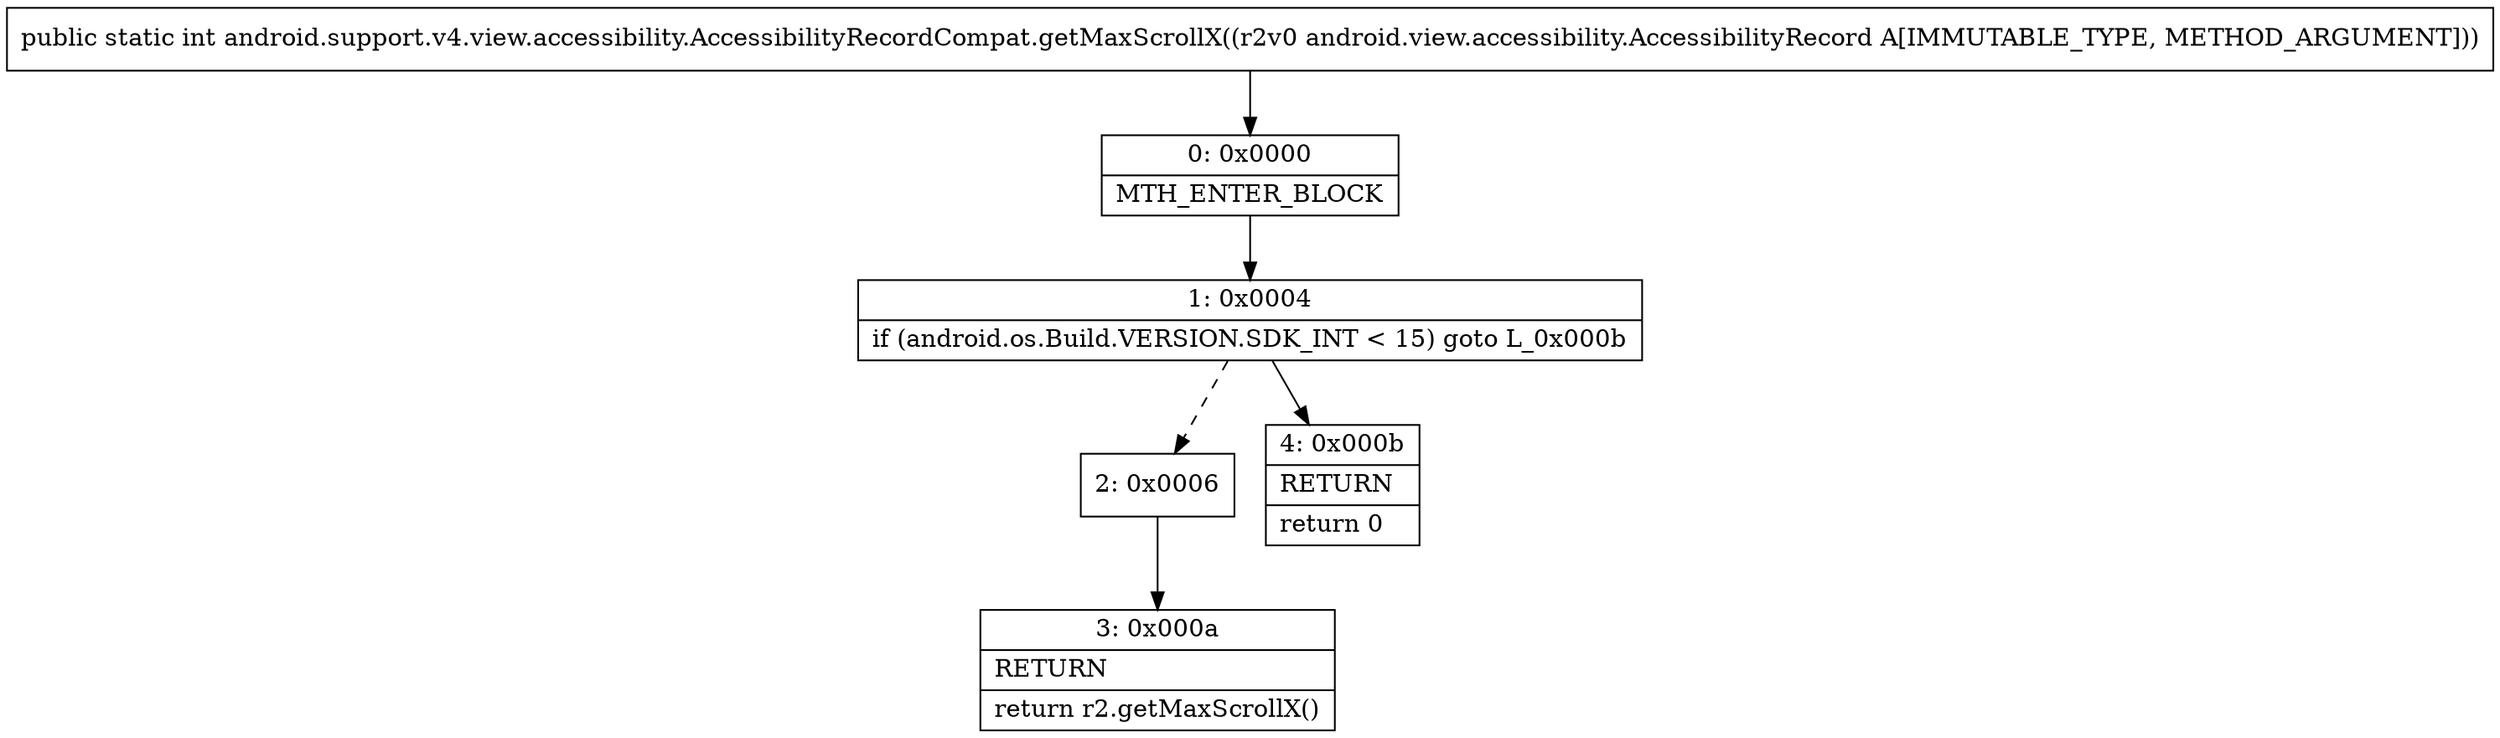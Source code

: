 digraph "CFG forandroid.support.v4.view.accessibility.AccessibilityRecordCompat.getMaxScrollX(Landroid\/view\/accessibility\/AccessibilityRecord;)I" {
Node_0 [shape=record,label="{0\:\ 0x0000|MTH_ENTER_BLOCK\l}"];
Node_1 [shape=record,label="{1\:\ 0x0004|if (android.os.Build.VERSION.SDK_INT \< 15) goto L_0x000b\l}"];
Node_2 [shape=record,label="{2\:\ 0x0006}"];
Node_3 [shape=record,label="{3\:\ 0x000a|RETURN\l|return r2.getMaxScrollX()\l}"];
Node_4 [shape=record,label="{4\:\ 0x000b|RETURN\l|return 0\l}"];
MethodNode[shape=record,label="{public static int android.support.v4.view.accessibility.AccessibilityRecordCompat.getMaxScrollX((r2v0 android.view.accessibility.AccessibilityRecord A[IMMUTABLE_TYPE, METHOD_ARGUMENT])) }"];
MethodNode -> Node_0;
Node_0 -> Node_1;
Node_1 -> Node_2[style=dashed];
Node_1 -> Node_4;
Node_2 -> Node_3;
}

